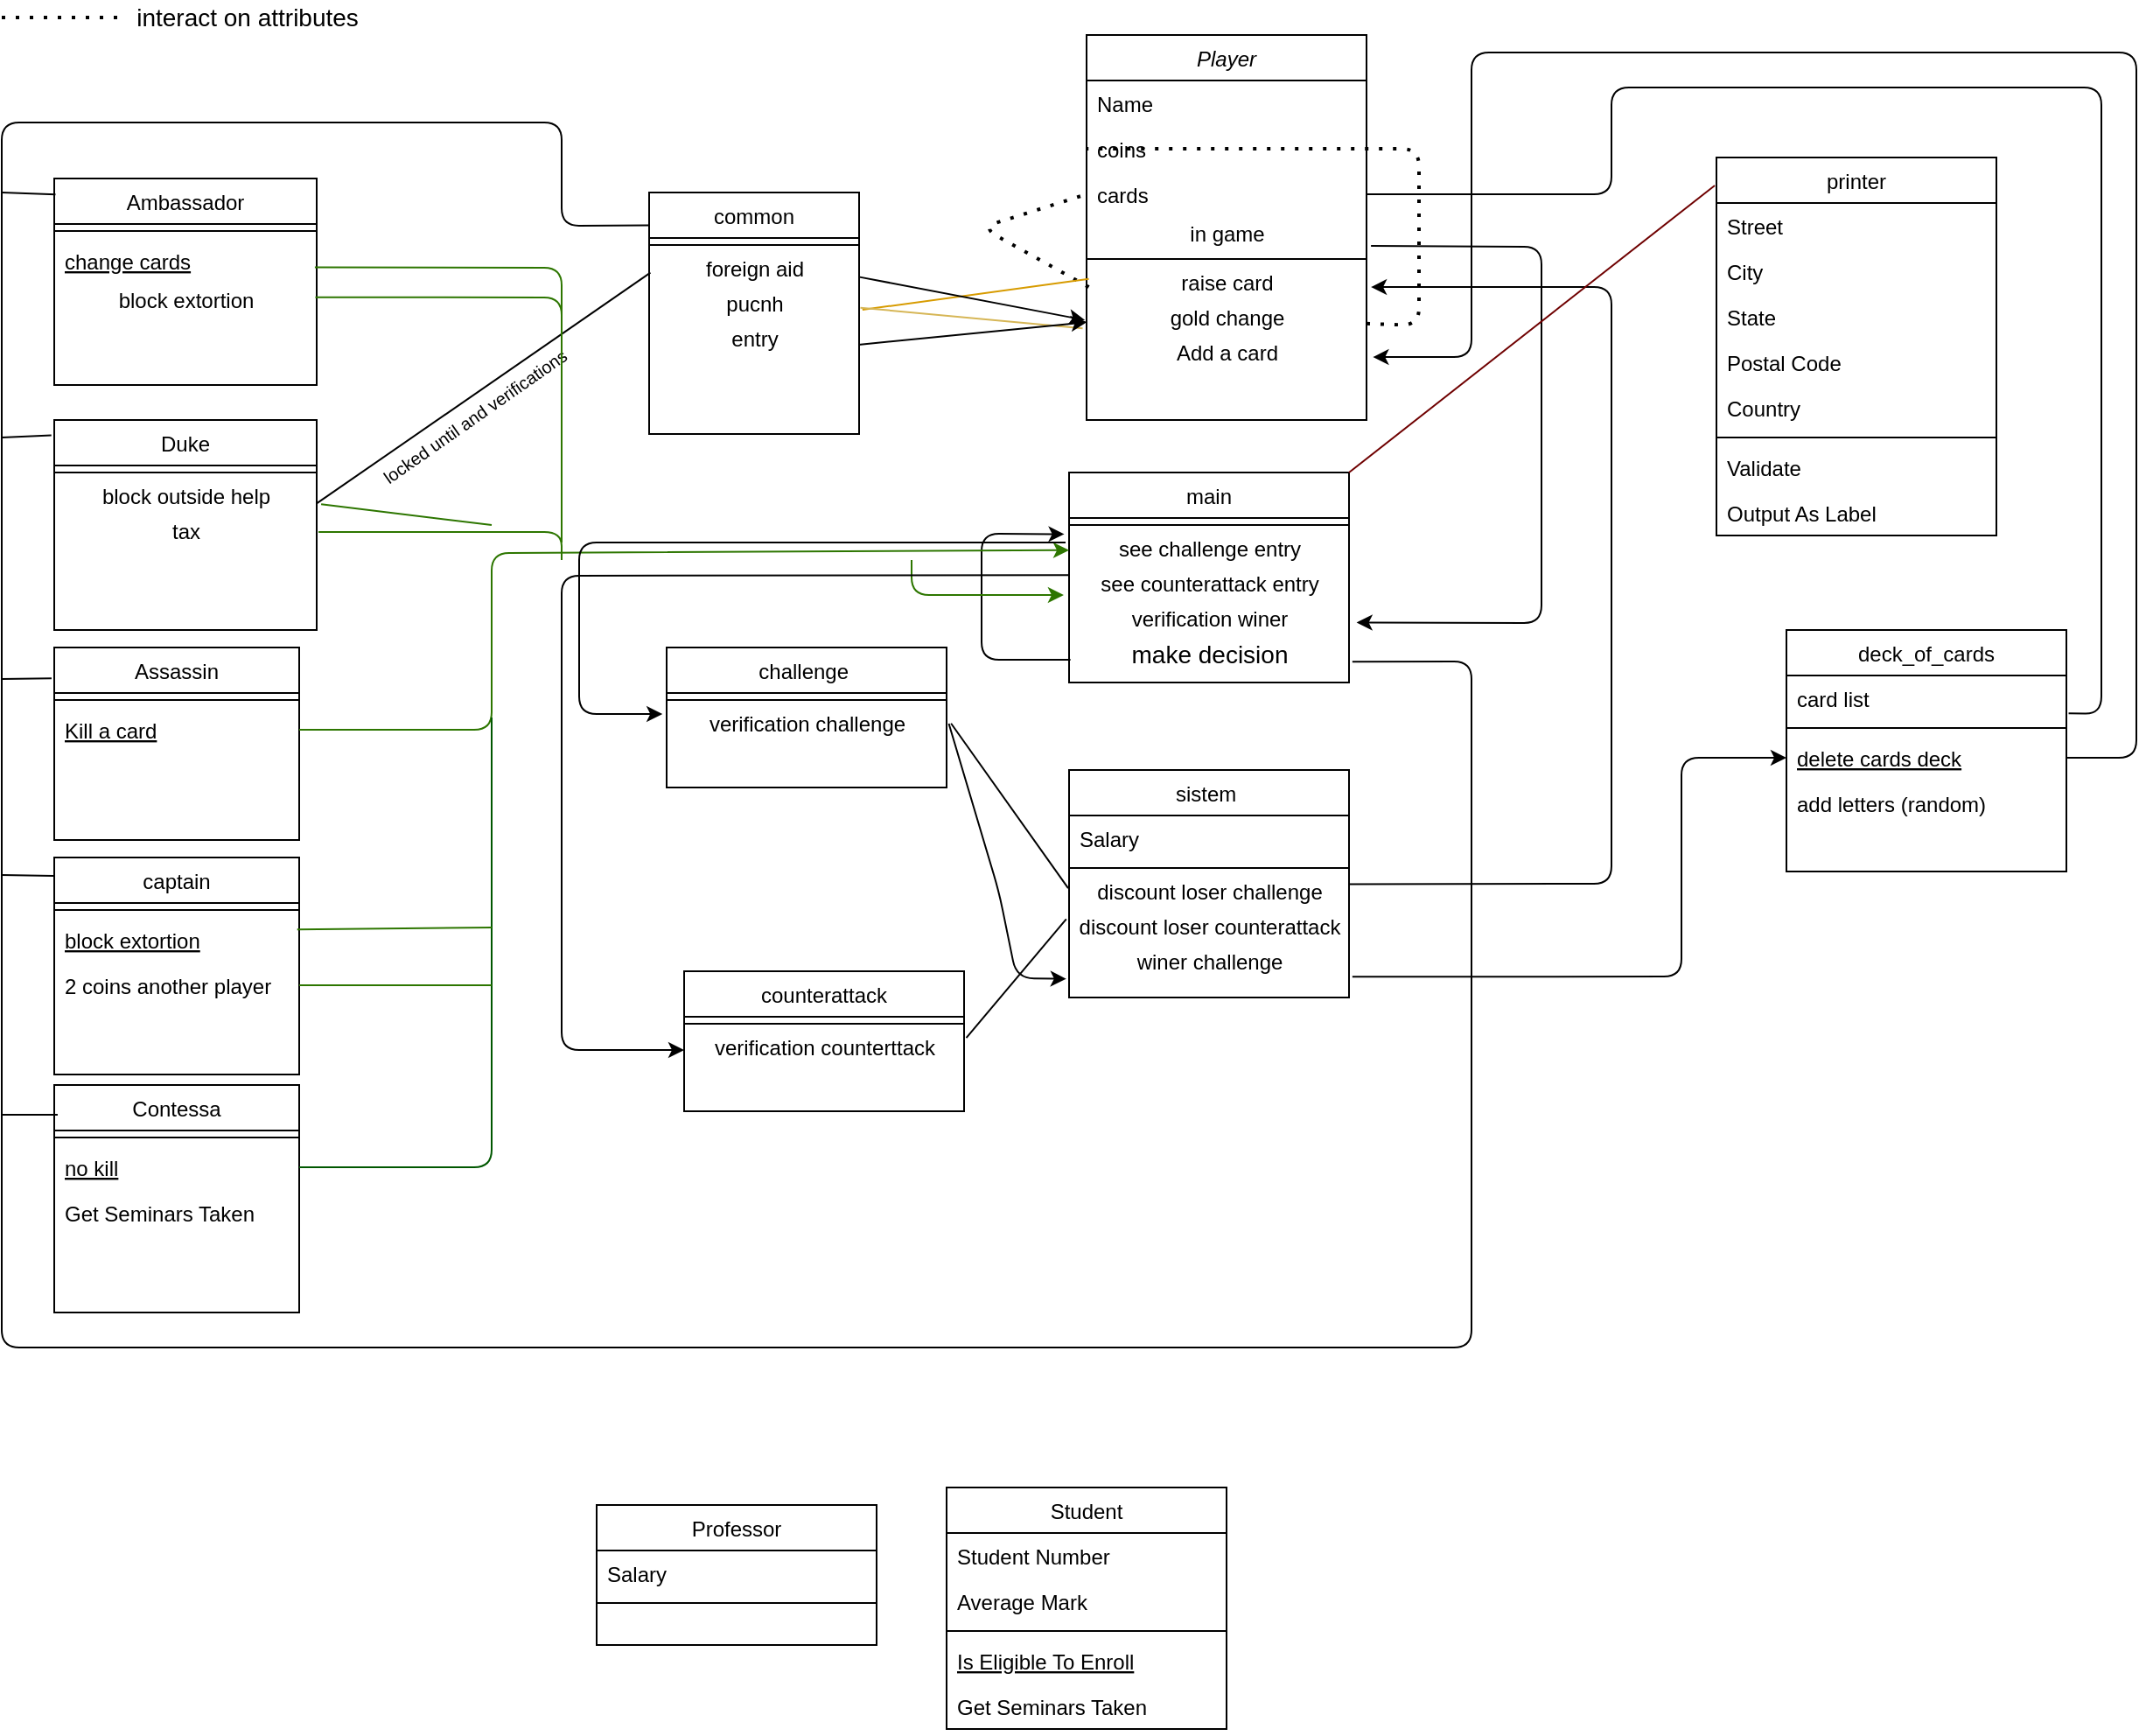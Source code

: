 <mxfile>
    <diagram id="C5RBs43oDa-KdzZeNtuy" name="Page-1">
        <mxGraphModel dx="1493" dy="431" grid="1" gridSize="10" guides="1" tooltips="1" connect="1" arrows="1" fold="1" page="1" pageScale="1" pageWidth="827" pageHeight="1169" math="0" shadow="0">
            <root>
                <mxCell id="WIyWlLk6GJQsqaUBKTNV-0"/>
                <mxCell id="WIyWlLk6GJQsqaUBKTNV-1" parent="WIyWlLk6GJQsqaUBKTNV-0"/>
                <mxCell id="zkfFHV4jXpPFQw0GAbJ--0" value="Player" style="swimlane;fontStyle=2;align=center;verticalAlign=top;childLayout=stackLayout;horizontal=1;startSize=26;horizontalStack=0;resizeParent=1;resizeLast=0;collapsible=1;marginBottom=0;rounded=0;shadow=0;strokeWidth=1;" parent="WIyWlLk6GJQsqaUBKTNV-1" vertex="1">
                    <mxGeometry x="220" y="50" width="160" height="220" as="geometry">
                        <mxRectangle x="230" y="140" width="160" height="26" as="alternateBounds"/>
                    </mxGeometry>
                </mxCell>
                <mxCell id="zkfFHV4jXpPFQw0GAbJ--1" value="Name" style="text;align=left;verticalAlign=top;spacingLeft=4;spacingRight=4;overflow=hidden;rotatable=0;points=[[0,0.5],[1,0.5]];portConstraint=eastwest;" parent="zkfFHV4jXpPFQw0GAbJ--0" vertex="1">
                    <mxGeometry y="26" width="160" height="26" as="geometry"/>
                </mxCell>
                <mxCell id="zkfFHV4jXpPFQw0GAbJ--2" value="coins" style="text;align=left;verticalAlign=top;spacingLeft=4;spacingRight=4;overflow=hidden;rotatable=0;points=[[0,0.5],[1,0.5]];portConstraint=eastwest;rounded=0;shadow=0;html=0;" parent="zkfFHV4jXpPFQw0GAbJ--0" vertex="1">
                    <mxGeometry y="52" width="160" height="26" as="geometry"/>
                </mxCell>
                <mxCell id="zkfFHV4jXpPFQw0GAbJ--3" value="cards" style="text;align=left;verticalAlign=top;spacingLeft=4;spacingRight=4;overflow=hidden;rotatable=0;points=[[0,0.5],[1,0.5]];portConstraint=eastwest;rounded=0;shadow=0;html=0;" parent="zkfFHV4jXpPFQw0GAbJ--0" vertex="1">
                    <mxGeometry y="78" width="160" height="26" as="geometry"/>
                </mxCell>
                <mxCell id="DHhn664vU1ZmPAHcnY8V-50" value="in game" style="text;html=1;align=center;verticalAlign=middle;resizable=0;points=[];autosize=1;strokeColor=none;" parent="zkfFHV4jXpPFQw0GAbJ--0" vertex="1">
                    <mxGeometry y="104" width="160" height="20" as="geometry"/>
                </mxCell>
                <mxCell id="zkfFHV4jXpPFQw0GAbJ--4" value="" style="line;html=1;strokeWidth=1;align=left;verticalAlign=middle;spacingTop=-1;spacingLeft=3;spacingRight=3;rotatable=0;labelPosition=right;points=[];portConstraint=eastwest;" parent="zkfFHV4jXpPFQw0GAbJ--0" vertex="1">
                    <mxGeometry y="124" width="160" height="8" as="geometry"/>
                </mxCell>
                <mxCell id="DHhn664vU1ZmPAHcnY8V-55" value="raise card" style="text;html=1;align=center;verticalAlign=middle;resizable=0;points=[];autosize=1;strokeColor=none;" parent="zkfFHV4jXpPFQw0GAbJ--0" vertex="1">
                    <mxGeometry y="132" width="160" height="20" as="geometry"/>
                </mxCell>
                <mxCell id="DHhn664vU1ZmPAHcnY8V-76" value="gold change" style="text;html=1;align=center;verticalAlign=middle;resizable=0;points=[];autosize=1;strokeColor=none;" parent="zkfFHV4jXpPFQw0GAbJ--0" vertex="1">
                    <mxGeometry y="152" width="160" height="20" as="geometry"/>
                </mxCell>
                <mxCell id="qyWshp1NtrnviAnrthgy-14" value="" style="endArrow=none;dashed=1;html=1;dashPattern=1 3;strokeWidth=2;" parent="zkfFHV4jXpPFQw0GAbJ--0" source="DHhn664vU1ZmPAHcnY8V-76" target="zkfFHV4jXpPFQw0GAbJ--2" edge="1">
                    <mxGeometry width="50" height="50" relative="1" as="geometry">
                        <mxPoint x="210" y="200" as="sourcePoint"/>
                        <mxPoint x="100" y="110" as="targetPoint"/>
                        <Array as="points">
                            <mxPoint x="190" y="166"/>
                            <mxPoint x="190" y="65"/>
                            <mxPoint x="60" y="65"/>
                        </Array>
                    </mxGeometry>
                </mxCell>
                <mxCell id="qyWshp1NtrnviAnrthgy-15" value="" style="endArrow=none;dashed=1;html=1;dashPattern=1 3;strokeWidth=2;exitX=0.008;exitY=0.603;exitDx=0;exitDy=0;exitPerimeter=0;entryX=0;entryY=0.5;entryDx=0;entryDy=0;" parent="zkfFHV4jXpPFQw0GAbJ--0" source="DHhn664vU1ZmPAHcnY8V-55" target="zkfFHV4jXpPFQw0GAbJ--3" edge="1">
                    <mxGeometry width="50" height="50" relative="1" as="geometry">
                        <mxPoint x="50" y="160" as="sourcePoint"/>
                        <mxPoint x="100" y="110" as="targetPoint"/>
                        <Array as="points">
                            <mxPoint x="-60" y="110"/>
                        </Array>
                    </mxGeometry>
                </mxCell>
                <mxCell id="qyWshp1NtrnviAnrthgy-28" value="Add a card" style="text;html=1;align=center;verticalAlign=middle;resizable=0;points=[];autosize=1;strokeColor=none;" parent="zkfFHV4jXpPFQw0GAbJ--0" vertex="1">
                    <mxGeometry y="172" width="160" height="20" as="geometry"/>
                </mxCell>
                <mxCell id="zkfFHV4jXpPFQw0GAbJ--6" value="Student" style="swimlane;fontStyle=0;align=center;verticalAlign=top;childLayout=stackLayout;horizontal=1;startSize=26;horizontalStack=0;resizeParent=1;resizeLast=0;collapsible=1;marginBottom=0;rounded=0;shadow=0;strokeWidth=1;" parent="WIyWlLk6GJQsqaUBKTNV-1" vertex="1">
                    <mxGeometry x="140" y="880" width="160" height="138" as="geometry">
                        <mxRectangle x="130" y="380" width="160" height="26" as="alternateBounds"/>
                    </mxGeometry>
                </mxCell>
                <mxCell id="zkfFHV4jXpPFQw0GAbJ--7" value="Student Number" style="text;align=left;verticalAlign=top;spacingLeft=4;spacingRight=4;overflow=hidden;rotatable=0;points=[[0,0.5],[1,0.5]];portConstraint=eastwest;" parent="zkfFHV4jXpPFQw0GAbJ--6" vertex="1">
                    <mxGeometry y="26" width="160" height="26" as="geometry"/>
                </mxCell>
                <mxCell id="zkfFHV4jXpPFQw0GAbJ--8" value="Average Mark" style="text;align=left;verticalAlign=top;spacingLeft=4;spacingRight=4;overflow=hidden;rotatable=0;points=[[0,0.5],[1,0.5]];portConstraint=eastwest;rounded=0;shadow=0;html=0;" parent="zkfFHV4jXpPFQw0GAbJ--6" vertex="1">
                    <mxGeometry y="52" width="160" height="26" as="geometry"/>
                </mxCell>
                <mxCell id="zkfFHV4jXpPFQw0GAbJ--9" value="" style="line;html=1;strokeWidth=1;align=left;verticalAlign=middle;spacingTop=-1;spacingLeft=3;spacingRight=3;rotatable=0;labelPosition=right;points=[];portConstraint=eastwest;" parent="zkfFHV4jXpPFQw0GAbJ--6" vertex="1">
                    <mxGeometry y="78" width="160" height="8" as="geometry"/>
                </mxCell>
                <mxCell id="zkfFHV4jXpPFQw0GAbJ--10" value="Is Eligible To Enroll" style="text;align=left;verticalAlign=top;spacingLeft=4;spacingRight=4;overflow=hidden;rotatable=0;points=[[0,0.5],[1,0.5]];portConstraint=eastwest;fontStyle=4" parent="zkfFHV4jXpPFQw0GAbJ--6" vertex="1">
                    <mxGeometry y="86" width="160" height="26" as="geometry"/>
                </mxCell>
                <mxCell id="zkfFHV4jXpPFQw0GAbJ--11" value="Get Seminars Taken" style="text;align=left;verticalAlign=top;spacingLeft=4;spacingRight=4;overflow=hidden;rotatable=0;points=[[0,0.5],[1,0.5]];portConstraint=eastwest;" parent="zkfFHV4jXpPFQw0GAbJ--6" vertex="1">
                    <mxGeometry y="112" width="160" height="26" as="geometry"/>
                </mxCell>
                <mxCell id="zkfFHV4jXpPFQw0GAbJ--13" value="Professor" style="swimlane;fontStyle=0;align=center;verticalAlign=top;childLayout=stackLayout;horizontal=1;startSize=26;horizontalStack=0;resizeParent=1;resizeLast=0;collapsible=1;marginBottom=0;rounded=0;shadow=0;strokeWidth=1;" parent="WIyWlLk6GJQsqaUBKTNV-1" vertex="1">
                    <mxGeometry x="-60" y="890" width="160" height="80" as="geometry">
                        <mxRectangle x="340" y="380" width="170" height="26" as="alternateBounds"/>
                    </mxGeometry>
                </mxCell>
                <mxCell id="zkfFHV4jXpPFQw0GAbJ--14" value="Salary" style="text;align=left;verticalAlign=top;spacingLeft=4;spacingRight=4;overflow=hidden;rotatable=0;points=[[0,0.5],[1,0.5]];portConstraint=eastwest;" parent="zkfFHV4jXpPFQw0GAbJ--13" vertex="1">
                    <mxGeometry y="26" width="160" height="26" as="geometry"/>
                </mxCell>
                <mxCell id="zkfFHV4jXpPFQw0GAbJ--15" value="" style="line;html=1;strokeWidth=1;align=left;verticalAlign=middle;spacingTop=-1;spacingLeft=3;spacingRight=3;rotatable=0;labelPosition=right;points=[];portConstraint=eastwest;" parent="zkfFHV4jXpPFQw0GAbJ--13" vertex="1">
                    <mxGeometry y="52" width="160" height="8" as="geometry"/>
                </mxCell>
                <mxCell id="zkfFHV4jXpPFQw0GAbJ--17" value="printer" style="swimlane;fontStyle=0;align=center;verticalAlign=top;childLayout=stackLayout;horizontal=1;startSize=26;horizontalStack=0;resizeParent=1;resizeLast=0;collapsible=1;marginBottom=0;rounded=0;shadow=0;strokeWidth=1;" parent="WIyWlLk6GJQsqaUBKTNV-1" vertex="1">
                    <mxGeometry x="580" y="120" width="160" height="216" as="geometry">
                        <mxRectangle x="550" y="140" width="160" height="26" as="alternateBounds"/>
                    </mxGeometry>
                </mxCell>
                <mxCell id="zkfFHV4jXpPFQw0GAbJ--18" value="Street" style="text;align=left;verticalAlign=top;spacingLeft=4;spacingRight=4;overflow=hidden;rotatable=0;points=[[0,0.5],[1,0.5]];portConstraint=eastwest;" parent="zkfFHV4jXpPFQw0GAbJ--17" vertex="1">
                    <mxGeometry y="26" width="160" height="26" as="geometry"/>
                </mxCell>
                <mxCell id="zkfFHV4jXpPFQw0GAbJ--19" value="City" style="text;align=left;verticalAlign=top;spacingLeft=4;spacingRight=4;overflow=hidden;rotatable=0;points=[[0,0.5],[1,0.5]];portConstraint=eastwest;rounded=0;shadow=0;html=0;" parent="zkfFHV4jXpPFQw0GAbJ--17" vertex="1">
                    <mxGeometry y="52" width="160" height="26" as="geometry"/>
                </mxCell>
                <mxCell id="zkfFHV4jXpPFQw0GAbJ--20" value="State" style="text;align=left;verticalAlign=top;spacingLeft=4;spacingRight=4;overflow=hidden;rotatable=0;points=[[0,0.5],[1,0.5]];portConstraint=eastwest;rounded=0;shadow=0;html=0;" parent="zkfFHV4jXpPFQw0GAbJ--17" vertex="1">
                    <mxGeometry y="78" width="160" height="26" as="geometry"/>
                </mxCell>
                <mxCell id="zkfFHV4jXpPFQw0GAbJ--21" value="Postal Code" style="text;align=left;verticalAlign=top;spacingLeft=4;spacingRight=4;overflow=hidden;rotatable=0;points=[[0,0.5],[1,0.5]];portConstraint=eastwest;rounded=0;shadow=0;html=0;" parent="zkfFHV4jXpPFQw0GAbJ--17" vertex="1">
                    <mxGeometry y="104" width="160" height="26" as="geometry"/>
                </mxCell>
                <mxCell id="zkfFHV4jXpPFQw0GAbJ--22" value="Country" style="text;align=left;verticalAlign=top;spacingLeft=4;spacingRight=4;overflow=hidden;rotatable=0;points=[[0,0.5],[1,0.5]];portConstraint=eastwest;rounded=0;shadow=0;html=0;" parent="zkfFHV4jXpPFQw0GAbJ--17" vertex="1">
                    <mxGeometry y="130" width="160" height="26" as="geometry"/>
                </mxCell>
                <mxCell id="zkfFHV4jXpPFQw0GAbJ--23" value="" style="line;html=1;strokeWidth=1;align=left;verticalAlign=middle;spacingTop=-1;spacingLeft=3;spacingRight=3;rotatable=0;labelPosition=right;points=[];portConstraint=eastwest;" parent="zkfFHV4jXpPFQw0GAbJ--17" vertex="1">
                    <mxGeometry y="156" width="160" height="8" as="geometry"/>
                </mxCell>
                <mxCell id="zkfFHV4jXpPFQw0GAbJ--24" value="Validate" style="text;align=left;verticalAlign=top;spacingLeft=4;spacingRight=4;overflow=hidden;rotatable=0;points=[[0,0.5],[1,0.5]];portConstraint=eastwest;" parent="zkfFHV4jXpPFQw0GAbJ--17" vertex="1">
                    <mxGeometry y="164" width="160" height="26" as="geometry"/>
                </mxCell>
                <mxCell id="zkfFHV4jXpPFQw0GAbJ--25" value="Output As Label" style="text;align=left;verticalAlign=top;spacingLeft=4;spacingRight=4;overflow=hidden;rotatable=0;points=[[0,0.5],[1,0.5]];portConstraint=eastwest;" parent="zkfFHV4jXpPFQw0GAbJ--17" vertex="1">
                    <mxGeometry y="190" width="160" height="26" as="geometry"/>
                </mxCell>
                <mxCell id="DHhn664vU1ZmPAHcnY8V-4" value="Assassin" style="swimlane;fontStyle=0;align=center;verticalAlign=top;childLayout=stackLayout;horizontal=1;startSize=26;horizontalStack=0;resizeParent=1;resizeLast=0;collapsible=1;marginBottom=0;rounded=0;shadow=0;strokeWidth=1;" parent="WIyWlLk6GJQsqaUBKTNV-1" vertex="1">
                    <mxGeometry x="-370" y="400" width="140" height="110" as="geometry">
                        <mxRectangle x="130" y="380" width="160" height="26" as="alternateBounds"/>
                    </mxGeometry>
                </mxCell>
                <mxCell id="DHhn664vU1ZmPAHcnY8V-7" value="" style="line;html=1;strokeWidth=1;align=left;verticalAlign=middle;spacingTop=-1;spacingLeft=3;spacingRight=3;rotatable=0;labelPosition=right;points=[];portConstraint=eastwest;" parent="DHhn664vU1ZmPAHcnY8V-4" vertex="1">
                    <mxGeometry y="26" width="140" height="8" as="geometry"/>
                </mxCell>
                <mxCell id="DHhn664vU1ZmPAHcnY8V-8" value="Kill a card" style="text;align=left;verticalAlign=top;spacingLeft=4;spacingRight=4;overflow=hidden;rotatable=0;points=[[0,0.5],[1,0.5]];portConstraint=eastwest;fontStyle=4" parent="DHhn664vU1ZmPAHcnY8V-4" vertex="1">
                    <mxGeometry y="34" width="140" height="26" as="geometry"/>
                </mxCell>
                <mxCell id="DHhn664vU1ZmPAHcnY8V-10" value="Ambassador" style="swimlane;fontStyle=0;align=center;verticalAlign=top;childLayout=stackLayout;horizontal=1;startSize=26;horizontalStack=0;resizeParent=1;resizeLast=0;collapsible=1;marginBottom=0;rounded=0;shadow=0;strokeWidth=1;" parent="WIyWlLk6GJQsqaUBKTNV-1" vertex="1">
                    <mxGeometry x="-370" y="132" width="150" height="118" as="geometry">
                        <mxRectangle x="130" y="380" width="160" height="26" as="alternateBounds"/>
                    </mxGeometry>
                </mxCell>
                <mxCell id="DHhn664vU1ZmPAHcnY8V-13" value="" style="line;html=1;strokeWidth=1;align=left;verticalAlign=middle;spacingTop=-1;spacingLeft=3;spacingRight=3;rotatable=0;labelPosition=right;points=[];portConstraint=eastwest;" parent="DHhn664vU1ZmPAHcnY8V-10" vertex="1">
                    <mxGeometry y="26" width="150" height="8" as="geometry"/>
                </mxCell>
                <mxCell id="DHhn664vU1ZmPAHcnY8V-14" value="change cards" style="text;align=left;verticalAlign=top;spacingLeft=4;spacingRight=4;overflow=hidden;rotatable=0;points=[[0,0.5],[1,0.5]];portConstraint=eastwest;fontStyle=4" parent="DHhn664vU1ZmPAHcnY8V-10" vertex="1">
                    <mxGeometry y="34" width="150" height="26" as="geometry"/>
                </mxCell>
                <mxCell id="DHhn664vU1ZmPAHcnY8V-80" value="block extortion" style="text;html=1;align=center;verticalAlign=middle;resizable=0;points=[];autosize=1;strokeColor=none;" parent="DHhn664vU1ZmPAHcnY8V-10" vertex="1">
                    <mxGeometry y="60" width="150" height="20" as="geometry"/>
                </mxCell>
                <mxCell id="DHhn664vU1ZmPAHcnY8V-16" value="captain" style="swimlane;fontStyle=0;align=center;verticalAlign=top;childLayout=stackLayout;horizontal=1;startSize=26;horizontalStack=0;resizeParent=1;resizeLast=0;collapsible=1;marginBottom=0;rounded=0;shadow=0;strokeWidth=1;" parent="WIyWlLk6GJQsqaUBKTNV-1" vertex="1">
                    <mxGeometry x="-370" y="520" width="140" height="124" as="geometry">
                        <mxRectangle x="130" y="380" width="160" height="26" as="alternateBounds"/>
                    </mxGeometry>
                </mxCell>
                <mxCell id="DHhn664vU1ZmPAHcnY8V-19" value="" style="line;html=1;strokeWidth=1;align=left;verticalAlign=middle;spacingTop=-1;spacingLeft=3;spacingRight=3;rotatable=0;labelPosition=right;points=[];portConstraint=eastwest;" parent="DHhn664vU1ZmPAHcnY8V-16" vertex="1">
                    <mxGeometry y="26" width="140" height="8" as="geometry"/>
                </mxCell>
                <mxCell id="DHhn664vU1ZmPAHcnY8V-20" value="block extortion" style="text;align=left;verticalAlign=top;spacingLeft=4;spacingRight=4;overflow=hidden;rotatable=0;points=[[0,0.5],[1,0.5]];portConstraint=eastwest;fontStyle=4" parent="DHhn664vU1ZmPAHcnY8V-16" vertex="1">
                    <mxGeometry y="34" width="140" height="26" as="geometry"/>
                </mxCell>
                <mxCell id="DHhn664vU1ZmPAHcnY8V-21" value="2 coins another player" style="text;align=left;verticalAlign=top;spacingLeft=4;spacingRight=4;overflow=hidden;rotatable=0;points=[[0,0.5],[1,0.5]];portConstraint=eastwest;" parent="DHhn664vU1ZmPAHcnY8V-16" vertex="1">
                    <mxGeometry y="60" width="140" height="26" as="geometry"/>
                </mxCell>
                <mxCell id="DHhn664vU1ZmPAHcnY8V-22" value="Contessa" style="swimlane;fontStyle=0;align=center;verticalAlign=top;childLayout=stackLayout;horizontal=1;startSize=26;horizontalStack=0;resizeParent=1;resizeLast=0;collapsible=1;marginBottom=0;rounded=0;shadow=0;strokeWidth=1;" parent="WIyWlLk6GJQsqaUBKTNV-1" vertex="1">
                    <mxGeometry x="-370" y="650" width="140" height="130" as="geometry">
                        <mxRectangle x="130" y="380" width="160" height="26" as="alternateBounds"/>
                    </mxGeometry>
                </mxCell>
                <mxCell id="DHhn664vU1ZmPAHcnY8V-25" value="" style="line;html=1;strokeWidth=1;align=left;verticalAlign=middle;spacingTop=-1;spacingLeft=3;spacingRight=3;rotatable=0;labelPosition=right;points=[];portConstraint=eastwest;" parent="DHhn664vU1ZmPAHcnY8V-22" vertex="1">
                    <mxGeometry y="26" width="140" height="8" as="geometry"/>
                </mxCell>
                <mxCell id="DHhn664vU1ZmPAHcnY8V-26" value="no kill" style="text;align=left;verticalAlign=top;spacingLeft=4;spacingRight=4;overflow=hidden;rotatable=0;points=[[0,0.5],[1,0.5]];portConstraint=eastwest;fontStyle=4" parent="DHhn664vU1ZmPAHcnY8V-22" vertex="1">
                    <mxGeometry y="34" width="140" height="26" as="geometry"/>
                </mxCell>
                <mxCell id="DHhn664vU1ZmPAHcnY8V-27" value="Get Seminars Taken" style="text;align=left;verticalAlign=top;spacingLeft=4;spacingRight=4;overflow=hidden;rotatable=0;points=[[0,0.5],[1,0.5]];portConstraint=eastwest;" parent="DHhn664vU1ZmPAHcnY8V-22" vertex="1">
                    <mxGeometry y="60" width="140" height="26" as="geometry"/>
                </mxCell>
                <mxCell id="DHhn664vU1ZmPAHcnY8V-28" value="Duke" style="swimlane;fontStyle=0;align=center;verticalAlign=top;childLayout=stackLayout;horizontal=1;startSize=26;horizontalStack=0;resizeParent=1;resizeLast=0;collapsible=1;marginBottom=0;rounded=0;shadow=0;strokeWidth=1;" parent="WIyWlLk6GJQsqaUBKTNV-1" vertex="1">
                    <mxGeometry x="-370" y="270" width="150" height="120" as="geometry">
                        <mxRectangle x="130" y="380" width="160" height="26" as="alternateBounds"/>
                    </mxGeometry>
                </mxCell>
                <mxCell id="DHhn664vU1ZmPAHcnY8V-31" value="" style="line;html=1;strokeWidth=1;align=left;verticalAlign=middle;spacingTop=-1;spacingLeft=3;spacingRight=3;rotatable=0;labelPosition=right;points=[];portConstraint=eastwest;" parent="DHhn664vU1ZmPAHcnY8V-28" vertex="1">
                    <mxGeometry y="26" width="150" height="8" as="geometry"/>
                </mxCell>
                <mxCell id="DHhn664vU1ZmPAHcnY8V-78" value="&lt;span style=&quot;text-align: left&quot;&gt;block outside help&lt;/span&gt;" style="text;html=1;align=center;verticalAlign=middle;resizable=0;points=[];autosize=1;strokeColor=none;" parent="DHhn664vU1ZmPAHcnY8V-28" vertex="1">
                    <mxGeometry y="34" width="150" height="20" as="geometry"/>
                </mxCell>
                <mxCell id="DHhn664vU1ZmPAHcnY8V-79" value="tax" style="text;html=1;align=center;verticalAlign=middle;resizable=0;points=[];autosize=1;strokeColor=none;" parent="DHhn664vU1ZmPAHcnY8V-28" vertex="1">
                    <mxGeometry y="54" width="150" height="20" as="geometry"/>
                </mxCell>
                <mxCell id="DHhn664vU1ZmPAHcnY8V-34" value="common" style="swimlane;fontStyle=0;align=center;verticalAlign=top;childLayout=stackLayout;horizontal=1;startSize=26;horizontalStack=0;resizeParent=1;resizeLast=0;collapsible=1;marginBottom=0;rounded=0;shadow=0;strokeWidth=1;" parent="WIyWlLk6GJQsqaUBKTNV-1" vertex="1">
                    <mxGeometry x="-30" y="140" width="120" height="138" as="geometry">
                        <mxRectangle x="130" y="380" width="160" height="26" as="alternateBounds"/>
                    </mxGeometry>
                </mxCell>
                <mxCell id="DHhn664vU1ZmPAHcnY8V-37" value="" style="line;html=1;strokeWidth=1;align=left;verticalAlign=middle;spacingTop=-1;spacingLeft=3;spacingRight=3;rotatable=0;labelPosition=right;points=[];portConstraint=eastwest;" parent="DHhn664vU1ZmPAHcnY8V-34" vertex="1">
                    <mxGeometry y="26" width="120" height="8" as="geometry"/>
                </mxCell>
                <mxCell id="DHhn664vU1ZmPAHcnY8V-49" value="foreign aid" style="text;html=1;align=center;verticalAlign=middle;resizable=0;points=[];autosize=1;strokeColor=none;" parent="DHhn664vU1ZmPAHcnY8V-34" vertex="1">
                    <mxGeometry y="34" width="120" height="20" as="geometry"/>
                </mxCell>
                <mxCell id="DHhn664vU1ZmPAHcnY8V-48" value="pucnh" style="text;html=1;align=center;verticalAlign=middle;resizable=0;points=[];autosize=1;strokeColor=none;" parent="DHhn664vU1ZmPAHcnY8V-34" vertex="1">
                    <mxGeometry y="54" width="120" height="20" as="geometry"/>
                </mxCell>
                <mxCell id="DHhn664vU1ZmPAHcnY8V-52" value="entry" style="text;html=1;align=center;verticalAlign=middle;resizable=0;points=[];autosize=1;strokeColor=none;" parent="DHhn664vU1ZmPAHcnY8V-34" vertex="1">
                    <mxGeometry y="74" width="120" height="20" as="geometry"/>
                </mxCell>
                <mxCell id="DHhn664vU1ZmPAHcnY8V-42" value="deck_of_cards" style="swimlane;fontStyle=0;align=center;verticalAlign=top;childLayout=stackLayout;horizontal=1;startSize=26;horizontalStack=0;resizeParent=1;resizeLast=0;collapsible=1;marginBottom=0;rounded=0;shadow=0;strokeWidth=1;" parent="WIyWlLk6GJQsqaUBKTNV-1" vertex="1">
                    <mxGeometry x="620" y="390" width="160" height="138" as="geometry">
                        <mxRectangle x="130" y="380" width="160" height="26" as="alternateBounds"/>
                    </mxGeometry>
                </mxCell>
                <mxCell id="DHhn664vU1ZmPAHcnY8V-43" value="card list" style="text;align=left;verticalAlign=top;spacingLeft=4;spacingRight=4;overflow=hidden;rotatable=0;points=[[0,0.5],[1,0.5]];portConstraint=eastwest;" parent="DHhn664vU1ZmPAHcnY8V-42" vertex="1">
                    <mxGeometry y="26" width="160" height="26" as="geometry"/>
                </mxCell>
                <mxCell id="DHhn664vU1ZmPAHcnY8V-45" value="" style="line;html=1;strokeWidth=1;align=left;verticalAlign=middle;spacingTop=-1;spacingLeft=3;spacingRight=3;rotatable=0;labelPosition=right;points=[];portConstraint=eastwest;" parent="DHhn664vU1ZmPAHcnY8V-42" vertex="1">
                    <mxGeometry y="52" width="160" height="8" as="geometry"/>
                </mxCell>
                <mxCell id="DHhn664vU1ZmPAHcnY8V-46" value="delete cards deck" style="text;align=left;verticalAlign=top;spacingLeft=4;spacingRight=4;overflow=hidden;rotatable=0;points=[[0,0.5],[1,0.5]];portConstraint=eastwest;fontStyle=4" parent="DHhn664vU1ZmPAHcnY8V-42" vertex="1">
                    <mxGeometry y="60" width="160" height="26" as="geometry"/>
                </mxCell>
                <mxCell id="DHhn664vU1ZmPAHcnY8V-47" value="add letters (random)" style="text;align=left;verticalAlign=top;spacingLeft=4;spacingRight=4;overflow=hidden;rotatable=0;points=[[0,0.5],[1,0.5]];portConstraint=eastwest;" parent="DHhn664vU1ZmPAHcnY8V-42" vertex="1">
                    <mxGeometry y="86" width="160" height="26" as="geometry"/>
                </mxCell>
                <mxCell id="DHhn664vU1ZmPAHcnY8V-61" value="main" style="swimlane;fontStyle=0;align=center;verticalAlign=top;childLayout=stackLayout;horizontal=1;startSize=26;horizontalStack=0;resizeParent=1;resizeLast=0;collapsible=1;marginBottom=0;rounded=0;shadow=0;strokeWidth=1;" parent="WIyWlLk6GJQsqaUBKTNV-1" vertex="1">
                    <mxGeometry x="210" y="300" width="160" height="120" as="geometry">
                        <mxRectangle x="340" y="380" width="170" height="26" as="alternateBounds"/>
                    </mxGeometry>
                </mxCell>
                <mxCell id="DHhn664vU1ZmPAHcnY8V-63" value="" style="line;html=1;strokeWidth=1;align=left;verticalAlign=middle;spacingTop=-1;spacingLeft=3;spacingRight=3;rotatable=0;labelPosition=right;points=[];portConstraint=eastwest;" parent="DHhn664vU1ZmPAHcnY8V-61" vertex="1">
                    <mxGeometry y="26" width="160" height="8" as="geometry"/>
                </mxCell>
                <mxCell id="qyWshp1NtrnviAnrthgy-1" value="see challenge entry" style="text;html=1;align=center;verticalAlign=middle;resizable=0;points=[];autosize=1;strokeColor=none;" parent="DHhn664vU1ZmPAHcnY8V-61" vertex="1">
                    <mxGeometry y="34" width="160" height="20" as="geometry"/>
                </mxCell>
                <mxCell id="qyWshp1NtrnviAnrthgy-3" value="see counterattack entry" style="text;html=1;align=center;verticalAlign=middle;resizable=0;points=[];autosize=1;strokeColor=none;" parent="DHhn664vU1ZmPAHcnY8V-61" vertex="1">
                    <mxGeometry y="54" width="160" height="20" as="geometry"/>
                </mxCell>
                <mxCell id="qyWshp1NtrnviAnrthgy-16" value="verification winer" style="text;html=1;align=center;verticalAlign=middle;resizable=0;points=[];autosize=1;strokeColor=none;" parent="DHhn664vU1ZmPAHcnY8V-61" vertex="1">
                    <mxGeometry y="74" width="160" height="20" as="geometry"/>
                </mxCell>
                <mxCell id="qyWshp1NtrnviAnrthgy-39" value="make decision" style="text;html=1;align=center;verticalAlign=middle;resizable=0;points=[];autosize=1;strokeColor=none;fontSize=14;" parent="DHhn664vU1ZmPAHcnY8V-61" vertex="1">
                    <mxGeometry y="94" width="160" height="20" as="geometry"/>
                </mxCell>
                <mxCell id="qyWshp1NtrnviAnrthgy-50" value="" style="endArrow=classic;html=1;fontSize=14;exitX=0.005;exitY=0.65;exitDx=0;exitDy=0;exitPerimeter=0;entryX=-0.017;entryY=0.062;entryDx=0;entryDy=0;entryPerimeter=0;" parent="DHhn664vU1ZmPAHcnY8V-61" source="qyWshp1NtrnviAnrthgy-39" target="qyWshp1NtrnviAnrthgy-1" edge="1">
                    <mxGeometry width="50" height="50" relative="1" as="geometry">
                        <mxPoint x="60" y="230" as="sourcePoint"/>
                        <mxPoint x="-50" y="30" as="targetPoint"/>
                        <Array as="points">
                            <mxPoint x="-50" y="107"/>
                            <mxPoint x="-50" y="35"/>
                        </Array>
                    </mxGeometry>
                </mxCell>
                <mxCell id="DHhn664vU1ZmPAHcnY8V-64" value="sistem " style="swimlane;fontStyle=0;align=center;verticalAlign=top;childLayout=stackLayout;horizontal=1;startSize=26;horizontalStack=0;resizeParent=1;resizeLast=0;collapsible=1;marginBottom=0;rounded=0;shadow=0;strokeWidth=1;" parent="WIyWlLk6GJQsqaUBKTNV-1" vertex="1">
                    <mxGeometry x="210" y="470" width="160" height="130" as="geometry">
                        <mxRectangle x="340" y="380" width="170" height="26" as="alternateBounds"/>
                    </mxGeometry>
                </mxCell>
                <mxCell id="DHhn664vU1ZmPAHcnY8V-65" value="Salary" style="text;align=left;verticalAlign=top;spacingLeft=4;spacingRight=4;overflow=hidden;rotatable=0;points=[[0,0.5],[1,0.5]];portConstraint=eastwest;" parent="DHhn664vU1ZmPAHcnY8V-64" vertex="1">
                    <mxGeometry y="26" width="160" height="26" as="geometry"/>
                </mxCell>
                <mxCell id="DHhn664vU1ZmPAHcnY8V-66" value="" style="line;html=1;strokeWidth=1;align=left;verticalAlign=middle;spacingTop=-1;spacingLeft=3;spacingRight=3;rotatable=0;labelPosition=right;points=[];portConstraint=eastwest;" parent="DHhn664vU1ZmPAHcnY8V-64" vertex="1">
                    <mxGeometry y="52" width="160" height="8" as="geometry"/>
                </mxCell>
                <mxCell id="qyWshp1NtrnviAnrthgy-22" value="discount loser challenge" style="text;html=1;align=center;verticalAlign=middle;resizable=0;points=[];autosize=1;strokeColor=none;" parent="DHhn664vU1ZmPAHcnY8V-64" vertex="1">
                    <mxGeometry y="60" width="160" height="20" as="geometry"/>
                </mxCell>
                <mxCell id="qyWshp1NtrnviAnrthgy-21" value="discount loser counterattack" style="text;html=1;align=center;verticalAlign=middle;resizable=0;points=[];autosize=1;strokeColor=none;" parent="DHhn664vU1ZmPAHcnY8V-64" vertex="1">
                    <mxGeometry y="80" width="160" height="20" as="geometry"/>
                </mxCell>
                <mxCell id="qyWshp1NtrnviAnrthgy-27" value="winer challenge" style="text;html=1;align=center;verticalAlign=middle;resizable=0;points=[];autosize=1;strokeColor=none;" parent="DHhn664vU1ZmPAHcnY8V-64" vertex="1">
                    <mxGeometry y="100" width="160" height="20" as="geometry"/>
                </mxCell>
                <mxCell id="DHhn664vU1ZmPAHcnY8V-67" value="counterattack" style="swimlane;fontStyle=0;align=center;verticalAlign=top;childLayout=stackLayout;horizontal=1;startSize=26;horizontalStack=0;resizeParent=1;resizeLast=0;collapsible=1;marginBottom=0;rounded=0;shadow=0;strokeWidth=1;" parent="WIyWlLk6GJQsqaUBKTNV-1" vertex="1">
                    <mxGeometry x="-10" y="585" width="160" height="80" as="geometry">
                        <mxRectangle x="340" y="380" width="170" height="26" as="alternateBounds"/>
                    </mxGeometry>
                </mxCell>
                <mxCell id="DHhn664vU1ZmPAHcnY8V-69" value="" style="line;html=1;strokeWidth=1;align=left;verticalAlign=middle;spacingTop=-1;spacingLeft=3;spacingRight=3;rotatable=0;labelPosition=right;points=[];portConstraint=eastwest;" parent="DHhn664vU1ZmPAHcnY8V-67" vertex="1">
                    <mxGeometry y="26" width="160" height="8" as="geometry"/>
                </mxCell>
                <mxCell id="HgfOn5NiFOgCOV9IpUGR-1" value="verification counterttack" style="text;html=1;align=center;verticalAlign=middle;resizable=0;points=[];autosize=1;strokeColor=none;" parent="DHhn664vU1ZmPAHcnY8V-67" vertex="1">
                    <mxGeometry y="34" width="160" height="20" as="geometry"/>
                </mxCell>
                <mxCell id="DHhn664vU1ZmPAHcnY8V-70" value="challenge " style="swimlane;fontStyle=0;align=center;verticalAlign=top;childLayout=stackLayout;horizontal=1;startSize=26;horizontalStack=0;resizeParent=1;resizeLast=0;collapsible=1;marginBottom=0;rounded=0;shadow=0;strokeWidth=1;" parent="WIyWlLk6GJQsqaUBKTNV-1" vertex="1">
                    <mxGeometry x="-20" y="400" width="160" height="80" as="geometry">
                        <mxRectangle x="340" y="380" width="170" height="26" as="alternateBounds"/>
                    </mxGeometry>
                </mxCell>
                <mxCell id="DHhn664vU1ZmPAHcnY8V-72" value="" style="line;html=1;strokeWidth=1;align=left;verticalAlign=middle;spacingTop=-1;spacingLeft=3;spacingRight=3;rotatable=0;labelPosition=right;points=[];portConstraint=eastwest;" parent="DHhn664vU1ZmPAHcnY8V-70" vertex="1">
                    <mxGeometry y="26" width="160" height="8" as="geometry"/>
                </mxCell>
                <mxCell id="HgfOn5NiFOgCOV9IpUGR-3" value="verification challenge" style="text;html=1;align=center;verticalAlign=middle;resizable=0;points=[];autosize=1;strokeColor=none;" parent="DHhn664vU1ZmPAHcnY8V-70" vertex="1">
                    <mxGeometry y="34" width="160" height="20" as="geometry"/>
                </mxCell>
                <mxCell id="qyWshp1NtrnviAnrthgy-6" value="" style="endArrow=none;html=1;entryX=-0.003;entryY=0.379;entryDx=0;entryDy=0;entryPerimeter=0;exitX=1.016;exitY=0.468;exitDx=0;exitDy=0;exitPerimeter=0;" parent="WIyWlLk6GJQsqaUBKTNV-1" source="HgfOn5NiFOgCOV9IpUGR-3" edge="1">
                    <mxGeometry width="50" height="50" relative="1" as="geometry">
                        <mxPoint x="270" y="450" as="sourcePoint"/>
                        <mxPoint x="209.52" y="537.58" as="targetPoint"/>
                    </mxGeometry>
                </mxCell>
                <mxCell id="qyWshp1NtrnviAnrthgy-7" value="" style="endArrow=none;html=1;entryX=-0.01;entryY=0.262;entryDx=0;entryDy=0;entryPerimeter=0;exitX=1.008;exitY=0.203;exitDx=0;exitDy=0;exitPerimeter=0;" parent="WIyWlLk6GJQsqaUBKTNV-1" source="HgfOn5NiFOgCOV9IpUGR-1" target="qyWshp1NtrnviAnrthgy-21" edge="1">
                    <mxGeometry width="50" height="50" relative="1" as="geometry">
                        <mxPoint x="270" y="450" as="sourcePoint"/>
                        <mxPoint x="208" y="580" as="targetPoint"/>
                    </mxGeometry>
                </mxCell>
                <mxCell id="qyWshp1NtrnviAnrthgy-8" value="" style="endArrow=classic;html=1;exitX=0.997;exitY=0.262;exitDx=0;exitDy=0;exitPerimeter=0;entryX=1.016;entryY=0.603;entryDx=0;entryDy=0;entryPerimeter=0;" parent="WIyWlLk6GJQsqaUBKTNV-1" source="qyWshp1NtrnviAnrthgy-22" target="DHhn664vU1ZmPAHcnY8V-55" edge="1">
                    <mxGeometry width="50" height="50" relative="1" as="geometry">
                        <mxPoint x="371.92" y="549.36" as="sourcePoint"/>
                        <mxPoint x="320" y="400" as="targetPoint"/>
                        <Array as="points">
                            <mxPoint x="520" y="535"/>
                            <mxPoint x="520" y="194"/>
                        </Array>
                    </mxGeometry>
                </mxCell>
                <mxCell id="qyWshp1NtrnviAnrthgy-9" value="" style="endArrow=none;html=1;exitX=1.016;exitY=0.65;exitDx=0;exitDy=0;exitPerimeter=0;entryX=0.008;entryY=0.368;entryDx=0;entryDy=0;entryPerimeter=0;fillColor=#ffe6cc;strokeColor=#d79b00;" parent="WIyWlLk6GJQsqaUBKTNV-1" source="DHhn664vU1ZmPAHcnY8V-48" target="DHhn664vU1ZmPAHcnY8V-55" edge="1">
                    <mxGeometry width="50" height="50" relative="1" as="geometry">
                        <mxPoint x="270" y="450" as="sourcePoint"/>
                        <mxPoint x="320" y="400" as="targetPoint"/>
                    </mxGeometry>
                </mxCell>
                <mxCell id="qyWshp1NtrnviAnrthgy-11" value="" style="endArrow=none;html=1;exitX=1.006;exitY=0.591;exitDx=0;exitDy=0;exitPerimeter=0;entryX=-0.014;entryY=0.779;entryDx=0;entryDy=0;entryPerimeter=0;fillColor=#fff2cc;strokeColor=#d6b656;" parent="WIyWlLk6GJQsqaUBKTNV-1" source="DHhn664vU1ZmPAHcnY8V-48" target="DHhn664vU1ZmPAHcnY8V-76" edge="1">
                    <mxGeometry width="50" height="50" relative="1" as="geometry">
                        <mxPoint x="270" y="450" as="sourcePoint"/>
                        <mxPoint x="220" y="230" as="targetPoint"/>
                    </mxGeometry>
                </mxCell>
                <mxCell id="qyWshp1NtrnviAnrthgy-12" value="" style="endArrow=none;html=1;entryX=0.006;entryY=0.591;entryDx=0;entryDy=0;entryPerimeter=0;exitX=1.001;exitY=0.679;exitDx=0;exitDy=0;exitPerimeter=0;" parent="WIyWlLk6GJQsqaUBKTNV-1" source="DHhn664vU1ZmPAHcnY8V-78" target="DHhn664vU1ZmPAHcnY8V-49" edge="1">
                    <mxGeometry width="50" height="50" relative="1" as="geometry">
                        <mxPoint x="270" y="450" as="sourcePoint"/>
                        <mxPoint x="320" y="400" as="targetPoint"/>
                    </mxGeometry>
                </mxCell>
                <mxCell id="qyWshp1NtrnviAnrthgy-13" value="" style="endArrow=none;html=1;exitX=1;exitY=0.5;exitDx=0;exitDy=0;entryX=1.008;entryY=0.83;entryDx=0;entryDy=0;entryPerimeter=0;" parent="WIyWlLk6GJQsqaUBKTNV-1" source="zkfFHV4jXpPFQw0GAbJ--3" target="DHhn664vU1ZmPAHcnY8V-43" edge="1">
                    <mxGeometry width="50" height="50" relative="1" as="geometry">
                        <mxPoint x="270" y="450" as="sourcePoint"/>
                        <mxPoint x="800" y="440" as="targetPoint"/>
                        <Array as="points">
                            <mxPoint x="520" y="141"/>
                            <mxPoint x="520" y="80"/>
                            <mxPoint x="800" y="80"/>
                            <mxPoint x="800" y="438"/>
                        </Array>
                    </mxGeometry>
                </mxCell>
                <mxCell id="qyWshp1NtrnviAnrthgy-18" value="" style="endArrow=classic;html=1;exitX=1.016;exitY=0.826;exitDx=0;exitDy=0;exitPerimeter=0;entryX=1.027;entryY=0.585;entryDx=0;entryDy=0;entryPerimeter=0;" parent="WIyWlLk6GJQsqaUBKTNV-1" source="DHhn664vU1ZmPAHcnY8V-50" target="qyWshp1NtrnviAnrthgy-16" edge="1">
                    <mxGeometry width="50" height="50" relative="1" as="geometry">
                        <mxPoint x="270" y="330" as="sourcePoint"/>
                        <mxPoint x="320" y="280" as="targetPoint"/>
                        <Array as="points">
                            <mxPoint x="480" y="171"/>
                            <mxPoint x="480" y="386"/>
                        </Array>
                    </mxGeometry>
                </mxCell>
                <mxCell id="qyWshp1NtrnviAnrthgy-19" value="" style="endArrow=classic;html=1;exitX=1;exitY=0.5;exitDx=0;exitDy=0;fillColor=#60a917;strokeColor=#2D7600;" parent="WIyWlLk6GJQsqaUBKTNV-1" source="DHhn664vU1ZmPAHcnY8V-8" target="qyWshp1NtrnviAnrthgy-1" edge="1">
                    <mxGeometry width="50" height="50" relative="1" as="geometry">
                        <mxPoint x="270" y="450" as="sourcePoint"/>
                        <mxPoint x="320" y="400" as="targetPoint"/>
                        <Array as="points">
                            <mxPoint x="-120" y="447"/>
                            <mxPoint x="-120" y="346"/>
                        </Array>
                    </mxGeometry>
                </mxCell>
                <mxCell id="qyWshp1NtrnviAnrthgy-20" value="" style="endArrow=classic;html=1;fillColor=#60a917;strokeColor=#2D7600;entryX=-0.019;entryY=0.8;entryDx=0;entryDy=0;entryPerimeter=0;" parent="WIyWlLk6GJQsqaUBKTNV-1" target="qyWshp1NtrnviAnrthgy-3" edge="1">
                    <mxGeometry width="50" height="50" relative="1" as="geometry">
                        <mxPoint x="120" y="350" as="sourcePoint"/>
                        <mxPoint x="207" y="380" as="targetPoint"/>
                        <Array as="points">
                            <mxPoint x="120" y="370"/>
                        </Array>
                    </mxGeometry>
                </mxCell>
                <mxCell id="qyWshp1NtrnviAnrthgy-25" value="" style="endArrow=classic;html=1;exitX=0.997;exitY=0.709;exitDx=0;exitDy=0;exitPerimeter=0;entryX=-0.006;entryY=0.544;entryDx=0;entryDy=0;entryPerimeter=0;" parent="WIyWlLk6GJQsqaUBKTNV-1" source="DHhn664vU1ZmPAHcnY8V-49" target="DHhn664vU1ZmPAHcnY8V-76" edge="1">
                    <mxGeometry width="50" height="50" relative="1" as="geometry">
                        <mxPoint x="270" y="450" as="sourcePoint"/>
                        <mxPoint x="320" y="400" as="targetPoint"/>
                    </mxGeometry>
                </mxCell>
                <mxCell id="qyWshp1NtrnviAnrthgy-26" value="" style="endArrow=classic;html=1;exitX=0.997;exitY=0.65;exitDx=0;exitDy=0;exitPerimeter=0;entryX=0.001;entryY=0.603;entryDx=0;entryDy=0;entryPerimeter=0;" parent="WIyWlLk6GJQsqaUBKTNV-1" source="DHhn664vU1ZmPAHcnY8V-52" target="DHhn664vU1ZmPAHcnY8V-76" edge="1">
                    <mxGeometry width="50" height="50" relative="1" as="geometry">
                        <mxPoint x="270" y="450" as="sourcePoint"/>
                        <mxPoint x="320" y="400" as="targetPoint"/>
                    </mxGeometry>
                </mxCell>
                <mxCell id="qyWshp1NtrnviAnrthgy-29" value="" style="endArrow=classic;html=1;exitX=1.008;exitY=0.474;exitDx=0;exitDy=0;exitPerimeter=0;entryX=-0.01;entryY=0.968;entryDx=0;entryDy=0;entryPerimeter=0;" parent="WIyWlLk6GJQsqaUBKTNV-1" source="HgfOn5NiFOgCOV9IpUGR-3" target="qyWshp1NtrnviAnrthgy-27" edge="1">
                    <mxGeometry width="50" height="50" relative="1" as="geometry">
                        <mxPoint x="270" y="450" as="sourcePoint"/>
                        <mxPoint x="320" y="400" as="targetPoint"/>
                        <Array as="points">
                            <mxPoint x="170" y="540"/>
                            <mxPoint x="180" y="589"/>
                        </Array>
                    </mxGeometry>
                </mxCell>
                <mxCell id="qyWshp1NtrnviAnrthgy-30" value="" style="endArrow=classic;html=1;exitX=1.012;exitY=0.909;exitDx=0;exitDy=0;exitPerimeter=0;entryX=0;entryY=0.5;entryDx=0;entryDy=0;" parent="WIyWlLk6GJQsqaUBKTNV-1" source="qyWshp1NtrnviAnrthgy-27" target="DHhn664vU1ZmPAHcnY8V-46" edge="1">
                    <mxGeometry width="50" height="50" relative="1" as="geometry">
                        <mxPoint x="270" y="450" as="sourcePoint"/>
                        <mxPoint x="320" y="400" as="targetPoint"/>
                        <Array as="points">
                            <mxPoint x="560" y="588"/>
                            <mxPoint x="560" y="463"/>
                        </Array>
                    </mxGeometry>
                </mxCell>
                <mxCell id="qyWshp1NtrnviAnrthgy-31" value="" style="endArrow=classic;html=1;exitX=1;exitY=0.5;exitDx=0;exitDy=0;entryX=1.023;entryY=0.603;entryDx=0;entryDy=0;entryPerimeter=0;" parent="WIyWlLk6GJQsqaUBKTNV-1" source="DHhn664vU1ZmPAHcnY8V-46" target="qyWshp1NtrnviAnrthgy-28" edge="1">
                    <mxGeometry width="50" height="50" relative="1" as="geometry">
                        <mxPoint x="270" y="450" as="sourcePoint"/>
                        <mxPoint x="320" y="400" as="targetPoint"/>
                        <Array as="points">
                            <mxPoint x="820" y="463"/>
                            <mxPoint x="820" y="60"/>
                            <mxPoint x="440" y="60"/>
                            <mxPoint x="440" y="234"/>
                        </Array>
                    </mxGeometry>
                </mxCell>
                <mxCell id="qyWshp1NtrnviAnrthgy-33" value="" style="endArrow=none;dashed=1;html=1;dashPattern=1 3;strokeWidth=2;" parent="WIyWlLk6GJQsqaUBKTNV-1" edge="1">
                    <mxGeometry width="50" height="50" relative="1" as="geometry">
                        <mxPoint x="-400" y="40" as="sourcePoint"/>
                        <mxPoint x="-330" y="40" as="targetPoint"/>
                    </mxGeometry>
                </mxCell>
                <mxCell id="qyWshp1NtrnviAnrthgy-34" value="interact on attributes" style="text;html=1;align=center;verticalAlign=middle;resizable=0;points=[];autosize=1;strokeColor=none;fontSize=14;" parent="WIyWlLk6GJQsqaUBKTNV-1" vertex="1">
                    <mxGeometry x="-330" y="30" width="140" height="20" as="geometry"/>
                </mxCell>
                <mxCell id="qyWshp1NtrnviAnrthgy-36" value="" style="endArrow=none;html=1;fontSize=14;exitX=1;exitY=0.5;exitDx=0;exitDy=0;fillColor=#008a00;strokeColor=#005700;" parent="WIyWlLk6GJQsqaUBKTNV-1" source="DHhn664vU1ZmPAHcnY8V-26" edge="1">
                    <mxGeometry width="50" height="50" relative="1" as="geometry">
                        <mxPoint x="270" y="570" as="sourcePoint"/>
                        <mxPoint x="-120" y="440" as="targetPoint"/>
                        <Array as="points">
                            <mxPoint x="-120" y="697"/>
                        </Array>
                    </mxGeometry>
                </mxCell>
                <mxCell id="qyWshp1NtrnviAnrthgy-40" value="" style="endArrow=none;html=1;fontSize=14;entryX=1.012;entryY=0.709;entryDx=0;entryDy=0;entryPerimeter=0;exitX=-0.003;exitY=0.136;exitDx=0;exitDy=0;exitPerimeter=0;" parent="WIyWlLk6GJQsqaUBKTNV-1" source="DHhn664vU1ZmPAHcnY8V-34" target="qyWshp1NtrnviAnrthgy-39" edge="1">
                    <mxGeometry width="50" height="50" relative="1" as="geometry">
                        <mxPoint x="-400" y="440" as="sourcePoint"/>
                        <mxPoint x="320" y="400" as="targetPoint"/>
                        <Array as="points">
                            <mxPoint x="-80" y="159"/>
                            <mxPoint x="-80" y="100"/>
                            <mxPoint x="-400" y="100"/>
                            <mxPoint x="-400" y="147"/>
                            <mxPoint x="-400" y="800"/>
                            <mxPoint x="440" y="800"/>
                            <mxPoint x="440" y="408"/>
                        </Array>
                    </mxGeometry>
                </mxCell>
                <mxCell id="qyWshp1NtrnviAnrthgy-43" value="" style="endArrow=none;html=1;fontSize=14;entryX=0.014;entryY=0.131;entryDx=0;entryDy=0;entryPerimeter=0;" parent="WIyWlLk6GJQsqaUBKTNV-1" target="DHhn664vU1ZmPAHcnY8V-22" edge="1">
                    <mxGeometry width="50" height="50" relative="1" as="geometry">
                        <mxPoint x="-400" y="667" as="sourcePoint"/>
                        <mxPoint x="320" y="480" as="targetPoint"/>
                    </mxGeometry>
                </mxCell>
                <mxCell id="qyWshp1NtrnviAnrthgy-44" value="" style="endArrow=none;html=1;fontSize=14;entryX=-0.003;entryY=0.085;entryDx=0;entryDy=0;entryPerimeter=0;" parent="WIyWlLk6GJQsqaUBKTNV-1" target="DHhn664vU1ZmPAHcnY8V-16" edge="1">
                    <mxGeometry width="50" height="50" relative="1" as="geometry">
                        <mxPoint x="-400" y="530" as="sourcePoint"/>
                        <mxPoint x="320" y="480" as="targetPoint"/>
                    </mxGeometry>
                </mxCell>
                <mxCell id="qyWshp1NtrnviAnrthgy-45" value="" style="endArrow=none;html=1;fontSize=14;entryX=-0.011;entryY=0.16;entryDx=0;entryDy=0;entryPerimeter=0;" parent="WIyWlLk6GJQsqaUBKTNV-1" target="DHhn664vU1ZmPAHcnY8V-4" edge="1">
                    <mxGeometry width="50" height="50" relative="1" as="geometry">
                        <mxPoint x="-400" y="418" as="sourcePoint"/>
                        <mxPoint x="320" y="480" as="targetPoint"/>
                    </mxGeometry>
                </mxCell>
                <mxCell id="qyWshp1NtrnviAnrthgy-46" value="" style="endArrow=none;html=1;fontSize=14;entryX=-0.011;entryY=0.073;entryDx=0;entryDy=0;entryPerimeter=0;" parent="WIyWlLk6GJQsqaUBKTNV-1" target="DHhn664vU1ZmPAHcnY8V-28" edge="1">
                    <mxGeometry width="50" height="50" relative="1" as="geometry">
                        <mxPoint x="-400" y="280" as="sourcePoint"/>
                        <mxPoint x="320" y="480" as="targetPoint"/>
                    </mxGeometry>
                </mxCell>
                <mxCell id="qyWshp1NtrnviAnrthgy-48" value="" style="endArrow=none;html=1;fontSize=14;entryX=0.005;entryY=0.077;entryDx=0;entryDy=0;entryPerimeter=0;" parent="WIyWlLk6GJQsqaUBKTNV-1" target="DHhn664vU1ZmPAHcnY8V-10" edge="1">
                    <mxGeometry width="50" height="50" relative="1" as="geometry">
                        <mxPoint x="-400" y="140" as="sourcePoint"/>
                        <mxPoint x="320" y="240" as="targetPoint"/>
                    </mxGeometry>
                </mxCell>
                <mxCell id="1" value="" style="endArrow=none;html=1;exitX=1.007;exitY=0.5;exitDx=0;exitDy=0;exitPerimeter=0;fillColor=#60a917;strokeColor=#2D7600;" edge="1" parent="WIyWlLk6GJQsqaUBKTNV-1" source="DHhn664vU1ZmPAHcnY8V-79">
                    <mxGeometry width="50" height="50" relative="1" as="geometry">
                        <mxPoint x="-110" y="390" as="sourcePoint"/>
                        <mxPoint x="-80" y="350" as="targetPoint"/>
                        <Array as="points">
                            <mxPoint x="-80" y="334"/>
                        </Array>
                    </mxGeometry>
                </mxCell>
                <mxCell id="2" value="" style="endArrow=none;html=1;exitX=1.017;exitY=0.705;exitDx=0;exitDy=0;exitPerimeter=0;fillColor=#60a917;strokeColor=#2D7600;" edge="1" parent="WIyWlLk6GJQsqaUBKTNV-1" source="DHhn664vU1ZmPAHcnY8V-78">
                    <mxGeometry width="50" height="50" relative="1" as="geometry">
                        <mxPoint x="-200" y="320" as="sourcePoint"/>
                        <mxPoint x="-120" y="330" as="targetPoint"/>
                    </mxGeometry>
                </mxCell>
                <mxCell id="3" value="&lt;font style=&quot;font-size: 10px&quot;&gt;locked until and verifications&lt;/font&gt;" style="text;html=1;align=center;verticalAlign=middle;resizable=0;points=[];autosize=1;rotation=-35;" vertex="1" parent="WIyWlLk6GJQsqaUBKTNV-1">
                    <mxGeometry x="-200" y="258" width="140" height="20" as="geometry"/>
                </mxCell>
                <mxCell id="4" value="" style="endArrow=none;html=1;exitX=0.995;exitY=0.393;exitDx=0;exitDy=0;exitPerimeter=0;fillColor=#60a917;strokeColor=#2D7600;" edge="1" parent="WIyWlLk6GJQsqaUBKTNV-1" source="DHhn664vU1ZmPAHcnY8V-80">
                    <mxGeometry width="50" height="50" relative="1" as="geometry">
                        <mxPoint x="-150" y="270" as="sourcePoint"/>
                        <mxPoint x="-80" y="340" as="targetPoint"/>
                        <Array as="points">
                            <mxPoint x="-80" y="200"/>
                        </Array>
                    </mxGeometry>
                </mxCell>
                <mxCell id="5" value="" style="endArrow=none;html=1;exitX=0.993;exitY=0.646;exitDx=0;exitDy=0;exitPerimeter=0;fillColor=#60a917;strokeColor=#2D7600;" edge="1" parent="WIyWlLk6GJQsqaUBKTNV-1" source="DHhn664vU1ZmPAHcnY8V-14">
                    <mxGeometry width="50" height="50" relative="1" as="geometry">
                        <mxPoint x="-260" y="240" as="sourcePoint"/>
                        <mxPoint x="-80" y="210" as="targetPoint"/>
                        <Array as="points">
                            <mxPoint x="-80" y="183"/>
                        </Array>
                    </mxGeometry>
                </mxCell>
                <mxCell id="6" value="" style="endArrow=none;html=1;exitX=1;exitY=0.5;exitDx=0;exitDy=0;fillColor=#60a917;strokeColor=#2D7600;" edge="1" parent="WIyWlLk6GJQsqaUBKTNV-1" source="DHhn664vU1ZmPAHcnY8V-21">
                    <mxGeometry width="50" height="50" relative="1" as="geometry">
                        <mxPoint x="-220" y="620" as="sourcePoint"/>
                        <mxPoint x="-120" y="593" as="targetPoint"/>
                    </mxGeometry>
                </mxCell>
                <mxCell id="7" value="" style="endArrow=none;html=1;exitX=0.992;exitY=0.275;exitDx=0;exitDy=0;exitPerimeter=0;fillColor=#60a917;strokeColor=#2D7600;" edge="1" parent="WIyWlLk6GJQsqaUBKTNV-1" source="DHhn664vU1ZmPAHcnY8V-20">
                    <mxGeometry width="50" height="50" relative="1" as="geometry">
                        <mxPoint x="-220" y="620" as="sourcePoint"/>
                        <mxPoint x="-120" y="560" as="targetPoint"/>
                    </mxGeometry>
                </mxCell>
                <mxCell id="8" value="" style="endArrow=classic;html=1;entryX=-0.015;entryY=0.2;entryDx=0;entryDy=0;entryPerimeter=0;" edge="1" parent="WIyWlLk6GJQsqaUBKTNV-1" target="HgfOn5NiFOgCOV9IpUGR-3">
                    <mxGeometry width="50" height="50" relative="1" as="geometry">
                        <mxPoint x="208" y="340" as="sourcePoint"/>
                        <mxPoint x="-80" y="370" as="targetPoint"/>
                        <Array as="points">
                            <mxPoint x="-70" y="340"/>
                            <mxPoint x="-70" y="438"/>
                        </Array>
                    </mxGeometry>
                </mxCell>
                <mxCell id="9" value="" style="endArrow=none;html=1;entryX=-0.006;entryY=0.074;entryDx=0;entryDy=0;entryPerimeter=0;exitX=1;exitY=0;exitDx=0;exitDy=0;fillColor=#a20025;strokeColor=#6F0000;" edge="1" parent="WIyWlLk6GJQsqaUBKTNV-1" source="DHhn664vU1ZmPAHcnY8V-61" target="zkfFHV4jXpPFQw0GAbJ--17">
                    <mxGeometry width="50" height="50" relative="1" as="geometry">
                        <mxPoint x="230" y="340" as="sourcePoint"/>
                        <mxPoint x="280" y="290" as="targetPoint"/>
                    </mxGeometry>
                </mxCell>
                <mxCell id="11" value="" style="endArrow=classic;html=1;exitX=-0.002;exitY=0.233;exitDx=0;exitDy=0;exitPerimeter=0;entryX=0;entryY=0.55;entryDx=0;entryDy=0;entryPerimeter=0;" edge="1" parent="WIyWlLk6GJQsqaUBKTNV-1" source="qyWshp1NtrnviAnrthgy-3" target="HgfOn5NiFOgCOV9IpUGR-1">
                    <mxGeometry width="50" height="50" relative="1" as="geometry">
                        <mxPoint x="190" y="490" as="sourcePoint"/>
                        <mxPoint x="-80" y="640" as="targetPoint"/>
                        <Array as="points">
                            <mxPoint x="-80" y="359"/>
                            <mxPoint x="-80" y="630"/>
                        </Array>
                    </mxGeometry>
                </mxCell>
            </root>
        </mxGraphModel>
    </diagram>
</mxfile>